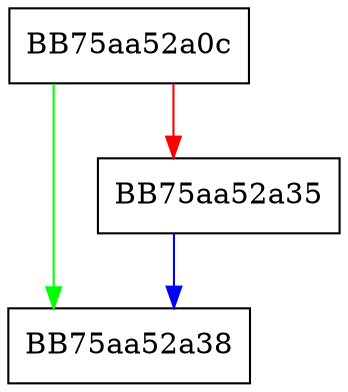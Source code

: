 digraph unique {
  node [shape="box"];
  graph [splines=ortho];
  BB75aa52a0c -> BB75aa52a38 [color="green"];
  BB75aa52a0c -> BB75aa52a35 [color="red"];
  BB75aa52a35 -> BB75aa52a38 [color="blue"];
}